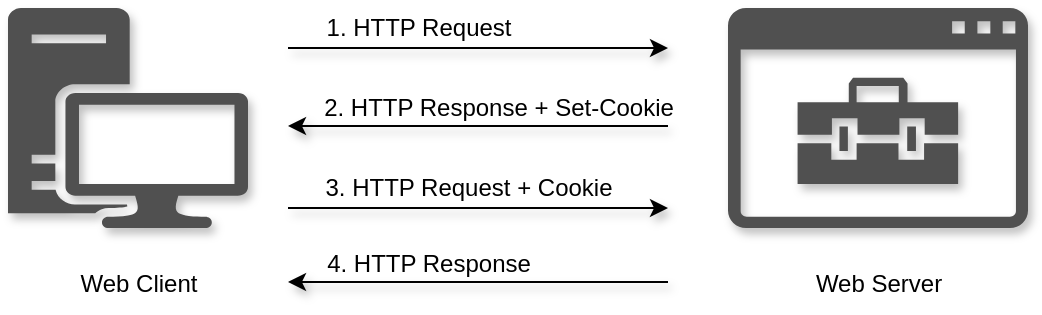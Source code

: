 <mxfile version="12.6.5" type="device"><diagram id="oASDGhzSMP37mp9lncYh" name="第 1 页"><mxGraphModel dx="1422" dy="822" grid="1" gridSize="10" guides="1" tooltips="1" connect="1" arrows="1" fold="1" page="1" pageScale="1" pageWidth="827" pageHeight="1169" math="0" shadow="0"><root><mxCell id="0"/><mxCell id="1" parent="0"/><mxCell id="QpPveJwp3iAosgFTdu23-6" value="" style="pointerEvents=1;shadow=1;dashed=0;html=1;strokeColor=none;labelPosition=center;verticalLabelPosition=bottom;verticalAlign=top;align=center;fillColor=#505050;shape=mxgraph.mscae.intune.intune_managed_app" parent="1" vertex="1"><mxGeometry x="460" y="110" width="150" height="110" as="geometry"/></mxCell><mxCell id="QpPveJwp3iAosgFTdu23-9" value="" style="endArrow=classic;html=1;shadow=1;" parent="1" edge="1"><mxGeometry width="50" height="50" relative="1" as="geometry"><mxPoint x="240" y="130" as="sourcePoint"/><mxPoint x="430" y="130" as="targetPoint"/></mxGeometry></mxCell><mxCell id="QpPveJwp3iAosgFTdu23-12" value="1. HTTP Request" style="text;html=1;align=center;verticalAlign=middle;resizable=0;points=[];autosize=1;shadow=1;" parent="1" vertex="1"><mxGeometry x="250" y="110" width="110" height="20" as="geometry"/></mxCell><mxCell id="QpPveJwp3iAosgFTdu23-13" value="" style="endArrow=classic;html=1;shadow=1;" parent="1" edge="1"><mxGeometry width="50" height="50" relative="1" as="geometry"><mxPoint x="430" y="169" as="sourcePoint"/><mxPoint x="240" y="169" as="targetPoint"/></mxGeometry></mxCell><mxCell id="QpPveJwp3iAosgFTdu23-14" value="2. HTTP Response + Set-Cookie" style="text;html=1;align=center;verticalAlign=middle;resizable=0;points=[];autosize=1;shadow=1;" parent="1" vertex="1"><mxGeometry x="250" y="150" width="190" height="20" as="geometry"/></mxCell><mxCell id="QpPveJwp3iAosgFTdu23-17" value="Web Client" style="text;html=1;align=center;verticalAlign=middle;resizable=0;points=[];autosize=1;fillColor=none;strokeColor=none;" parent="1" vertex="1"><mxGeometry x="130" y="238" width="70" height="20" as="geometry"/></mxCell><mxCell id="fp7wmb_8RHCBpUGSxQp5-1" value="Web Server" style="text;html=1;align=center;verticalAlign=middle;resizable=0;points=[];autosize=1;" parent="1" vertex="1"><mxGeometry x="495" y="238" width="80" height="20" as="geometry"/></mxCell><mxCell id="5oOjU1VbXzMcOIjaypHN-1" value="" style="pointerEvents=1;shadow=1;dashed=0;html=1;strokeColor=none;fillColor=#505050;labelPosition=center;verticalLabelPosition=bottom;verticalAlign=top;outlineConnect=0;align=center;shape=mxgraph.office.devices.workstation;gradientColor=none;" vertex="1" parent="1"><mxGeometry x="100" y="110" width="120" height="110" as="geometry"/></mxCell><mxCell id="5oOjU1VbXzMcOIjaypHN-2" value="" style="endArrow=classic;html=1;shadow=1;" edge="1" parent="1"><mxGeometry width="50" height="50" relative="1" as="geometry"><mxPoint x="240" y="210" as="sourcePoint"/><mxPoint x="430" y="210" as="targetPoint"/></mxGeometry></mxCell><mxCell id="5oOjU1VbXzMcOIjaypHN-3" value="3. HTTP Request + Cookie" style="text;html=1;align=center;verticalAlign=middle;resizable=0;points=[];autosize=1;shadow=1;" vertex="1" parent="1"><mxGeometry x="250" y="190" width="160" height="20" as="geometry"/></mxCell><mxCell id="5oOjU1VbXzMcOIjaypHN-4" value="" style="endArrow=classic;html=1;shadow=1;" edge="1" parent="1"><mxGeometry width="50" height="50" relative="1" as="geometry"><mxPoint x="430" y="247" as="sourcePoint"/><mxPoint x="240" y="247" as="targetPoint"/></mxGeometry></mxCell><mxCell id="5oOjU1VbXzMcOIjaypHN-5" value="4. HTTP Response" style="text;html=1;align=center;verticalAlign=middle;resizable=0;points=[];autosize=1;shadow=1;" vertex="1" parent="1"><mxGeometry x="250" y="228" width="120" height="20" as="geometry"/></mxCell></root></mxGraphModel></diagram></mxfile>